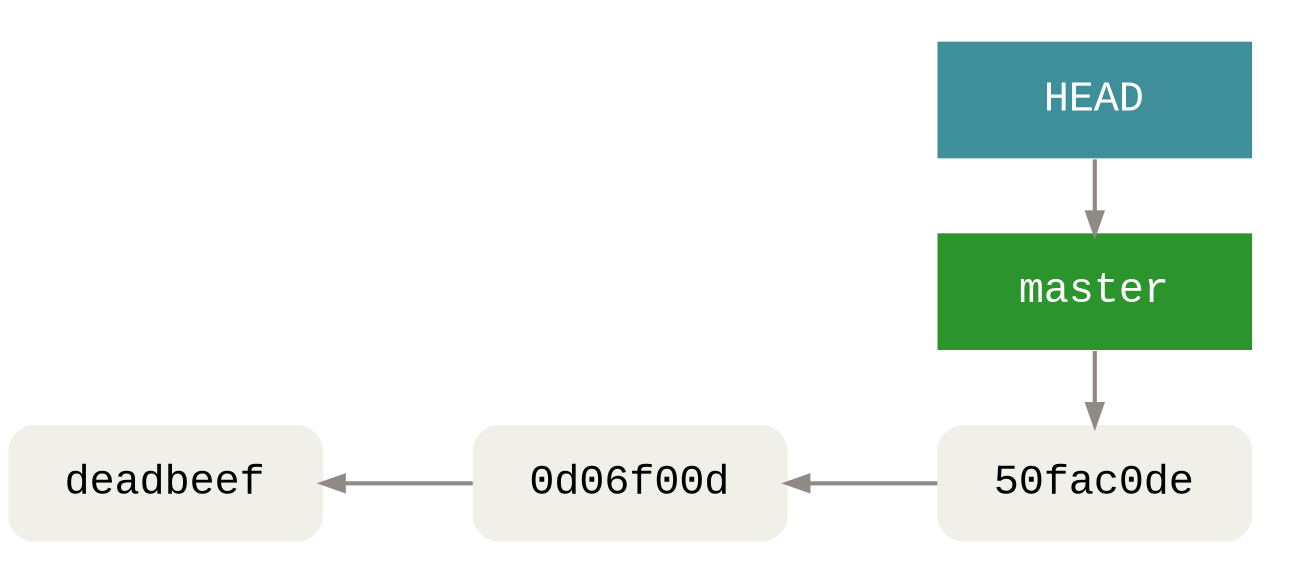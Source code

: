 digraph Git {
  bgcolor="transparent"

  rankdir=LR
  ranksep=1
  nodesep=.5

  edge [color="#8f8a83"
        penwidth=2
        dir="back"]
  node [shape=box
        fontname="Menlo, Monaco, Consolas, Lucida Console, Courier New, monospace"
        fontsize=20
        margin=".2,.23"
        width=2.1
        penwidth=0]

  node [style="rounded,filled"
        fillcolor="#f0efe8"]
  A [label="deadbeef"]
  B [label="0d06f00d"]
  C [label="50fac0de"]

  node [style="filled"
        fontcolor="#ffffff"
        fillcolor="#2c942c"]
  HEAD [fillcolor="#3e8f99"]

  A -> B -> C

  subgraph cluster_master {
    style=invis
    {
      rank=same
      C -> master -> HEAD
    }
  }
}
